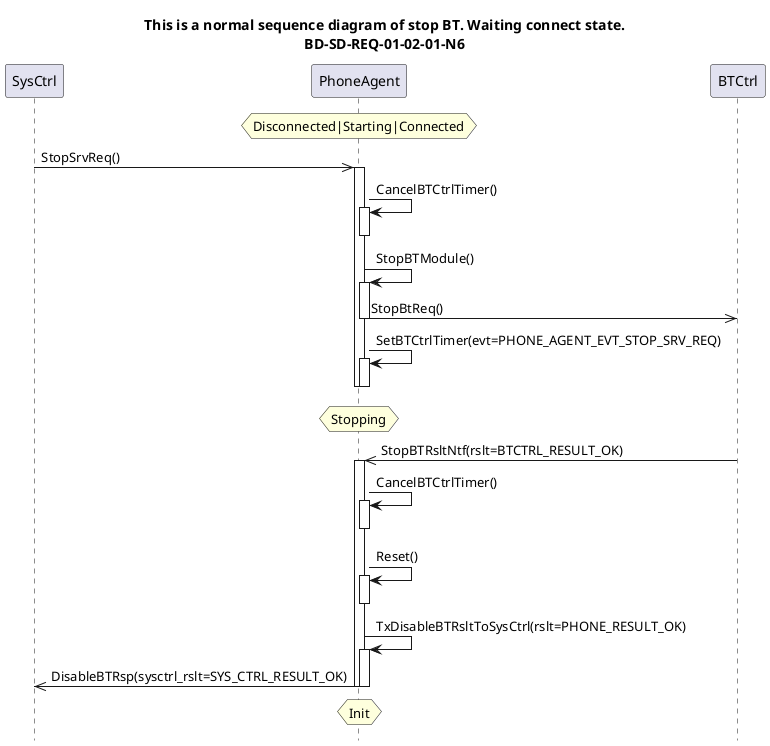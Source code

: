 @startuml

title This is a normal sequence diagram of stop BT. Waiting connect state.\nBD-SD-REQ-01-02-01-N6
hide footbox

participant SysCtrl
participant PhoneAgent
participant BTCtrl

hnote over PhoneAgent:Disconnected|Starting|Connected

SysCtrl->>PhoneAgent:StopSrvReq()
activate PhoneAgent
PhoneAgent->PhoneAgent:CancelBTCtrlTimer()
activate PhoneAgent
deactivate PhoneAgent
PhoneAgent->PhoneAgent:StopBTModule()
activate PhoneAgent

PhoneAgent->>BTCtrl:StopBtReq()
deactivate PhoneAgent

PhoneAgent->PhoneAgent:SetBTCtrlTimer(evt=PHONE_AGENT_EVT_STOP_SRV_REQ)
activate PhoneAgent
deactivate PhoneAgent
deactivate PhoneAgent

hnote over PhoneAgent:Stopping

deactivate PhoneAgent

BTCtrl->>PhoneAgent:StopBTRsltNtf(rslt=BTCTRL_RESULT_OK)
activate PhoneAgent
PhoneAgent->PhoneAgent:CancelBTCtrlTimer()
activate PhoneAgent
deactivate PhoneAgent
PhoneAgent->PhoneAgent:Reset()
activate PhoneAgent
deactivate PhoneAgent
PhoneAgent->PhoneAgent:TxDisableBTRsltToSysCtrl(rslt=PHONE_RESULT_OK)
activate PhoneAgent
PhoneAgent->>SysCtrl:DisableBTRsp(sysctrl_rslt=SYS_CTRL_RESULT_OK)
deactivate PhoneAgent
hnote over PhoneAgent:Init


@enduml